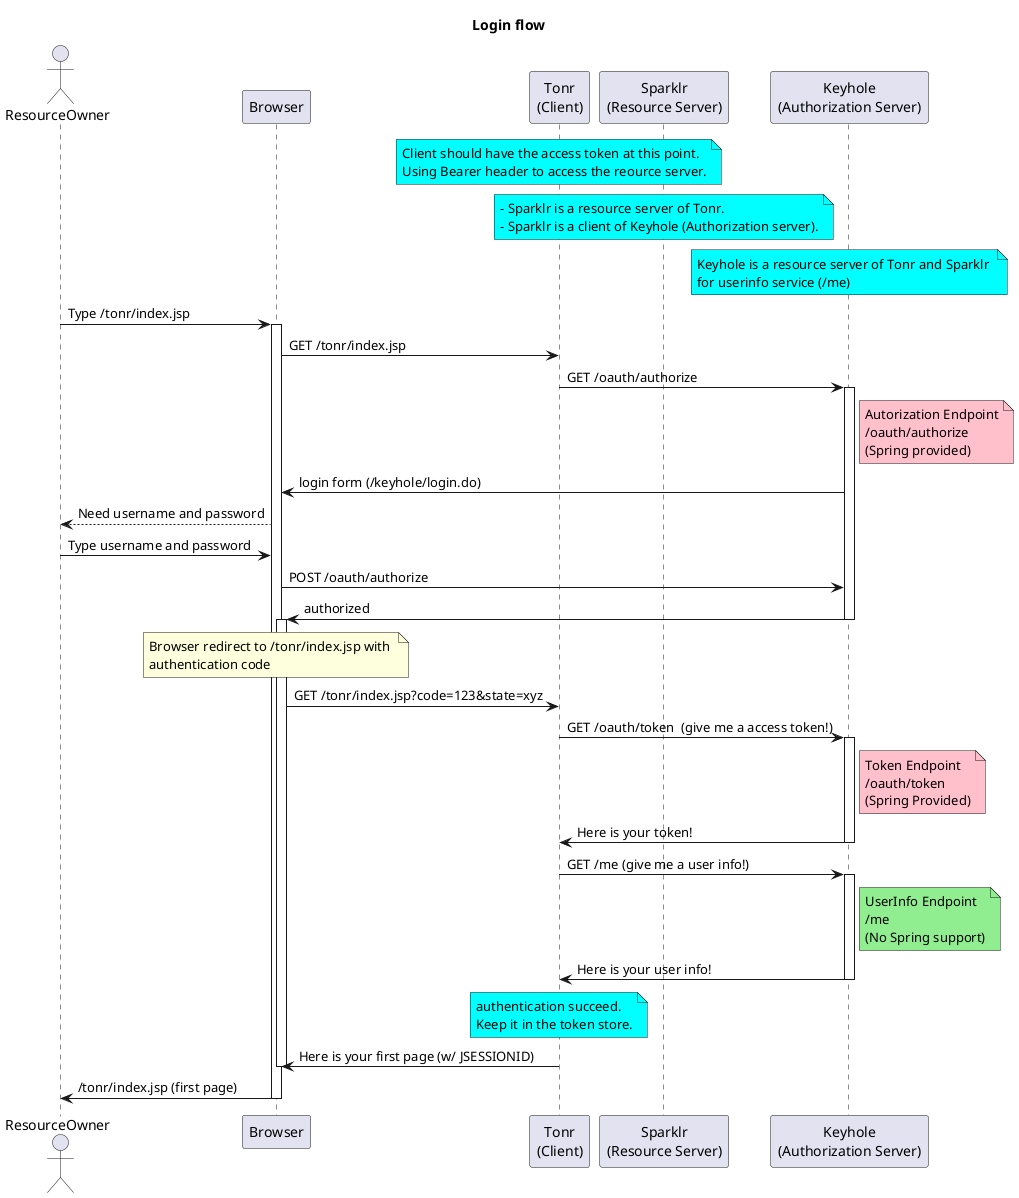 @startuml

title Login flow 


Actor ResourceOwner
participant Browser
participant "Tonr\n(Client)" as Tonr 
participant "Sparklr\n(Resource Server)" as Sparklr
participant "Keyhole\n(Authorization Server)" as Keyhole

note over of Tonr #aqua
Client should have the access token at this point. 
Using Bearer header to access the reource server.
end note
 
note over of Sparklr #aqua
- Sparklr is a resource server of Tonr.
- Sparklr is a client of Keyhole (Authorization server).
end note

note over of Keyhole #aqua
Keyhole is a resource server of Tonr and Sparklr 
for userinfo service (/me)
end note

ResourceOwner -> Browser: Type /tonr/index.jsp
activate Browser
    Browser -> Tonr : GET /tonr/index.jsp
   
    Tonr -> Keyhole : GET /oauth/authorize
	note right of Keyhole #pink
	Autorization Endpoint
	/oauth/authorize
	(Spring provided)
	end note
	
	activate Keyhole
    Keyhole -> Browser : login form (/keyhole/login.do)
    
    Browser --> ResourceOwner : Need username and password
    ResourceOwner -> Browser : Type username and password
    
    Browser -> Keyhole : POST /oauth/authorize
    Keyhole -> Browser : authorized
    deactivate Keyhole
    
    note over of Browser
    Browser redirect to /tonr/index.jsp with 
    authentication code
    end note
    
    activate Browser
    Browser -> Tonr : GET /tonr/index.jsp?code=123&state=xyz
    
    Tonr -> Keyhole : GET /oauth/token  (give me a access token!)
    note right of Keyhole #pink
    Token Endpoint 
    /oauth/token
    (Spring Provided)
    end note
    
    activate Keyhole
    Keyhole -> Tonr : Here is your token!
    deactivate Keyhole
    
    Tonr -> Keyhole : GET /me (give me a user info!)
    note right of Keyhole #lightgreen
    UserInfo Endpoint
    /me
    (No Spring support)
    end note
    
    activate Keyhole
    Keyhole -> Tonr : Here is your user info!
    note over of Tonr #aqua
    authentication succeed. 
    Keep it in the token store.
    end note
    deactivate Keyhole
    
    Tonr -> Browser : Here is your first page (w/ JSESSIONID)
    
    deactivate Browser
    
    Browser -> ResourceOwner : /tonr/index.jsp (first page)
deactivate Browser

@enduml